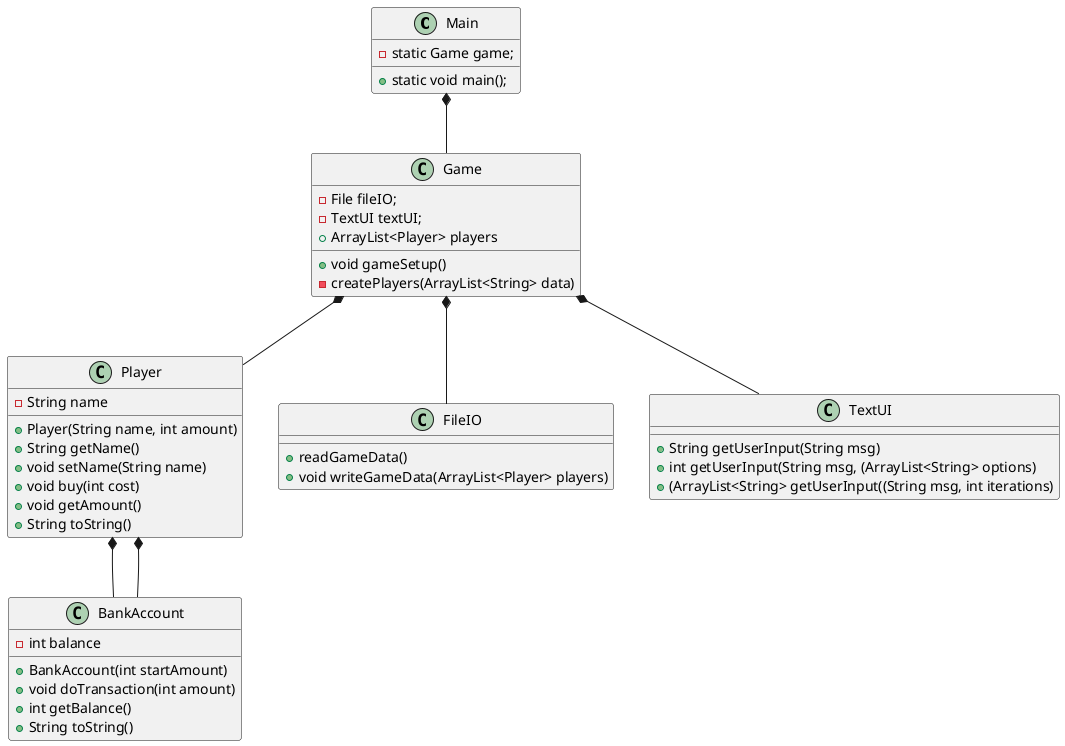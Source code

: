 @startuml
class Main
class Game
class Player
class FileIO
class TextUI
class BankAccount

Main *-- Game
Main : - static Game game;
Main : + static void main();
Game : - File fileIO;
Game : - TextUI textUI;
Game : + ArrayList<Player> players
Game : + void gameSetup()
Game : - createPlayers(ArrayList<String> data)
Game *-- FileIO
Game *-- TextUI
Game *-- Player
Player *-- BankAccount

FileIO : + readGameData()
FileIO : + void writeGameData(ArrayList<Player> players)

TextUI : + String getUserInput(String msg)
TextUI : + int getUserInput(String msg, (ArrayList<String> options)
TextUI : + (ArrayList<String> getUserInput((String msg, int iterations)

Player *-- BankAccount
Player : - String name
Player : + Player(String name, int amount)
Player : + String getName()
Player : + void setName(String name)
Player : + void buy(int cost)
Player : + void getAmount()
Player : + String toString()

BankAccount : - int balance
BankAccount : + BankAccount(int startAmount)
BankAccount : + void doTransaction(int amount)
BankAccount : + int getBalance()
BankAccount : + String toString()



@enduml